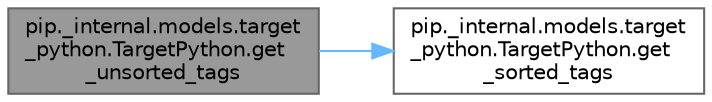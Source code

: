 digraph "pip._internal.models.target_python.TargetPython.get_unsorted_tags"
{
 // LATEX_PDF_SIZE
  bgcolor="transparent";
  edge [fontname=Helvetica,fontsize=10,labelfontname=Helvetica,labelfontsize=10];
  node [fontname=Helvetica,fontsize=10,shape=box,height=0.2,width=0.4];
  rankdir="LR";
  Node1 [id="Node000001",label="pip._internal.models.target\l_python.TargetPython.get\l_unsorted_tags",height=0.2,width=0.4,color="gray40", fillcolor="grey60", style="filled", fontcolor="black",tooltip=" "];
  Node1 -> Node2 [id="edge1_Node000001_Node000002",color="steelblue1",style="solid",tooltip=" "];
  Node2 [id="Node000002",label="pip._internal.models.target\l_python.TargetPython.get\l_sorted_tags",height=0.2,width=0.4,color="grey40", fillcolor="white", style="filled",URL="$classpip_1_1__internal_1_1models_1_1target__python_1_1_target_python.html#a096a49264f01366a3723f9fa8c04ada2",tooltip=" "];
}
